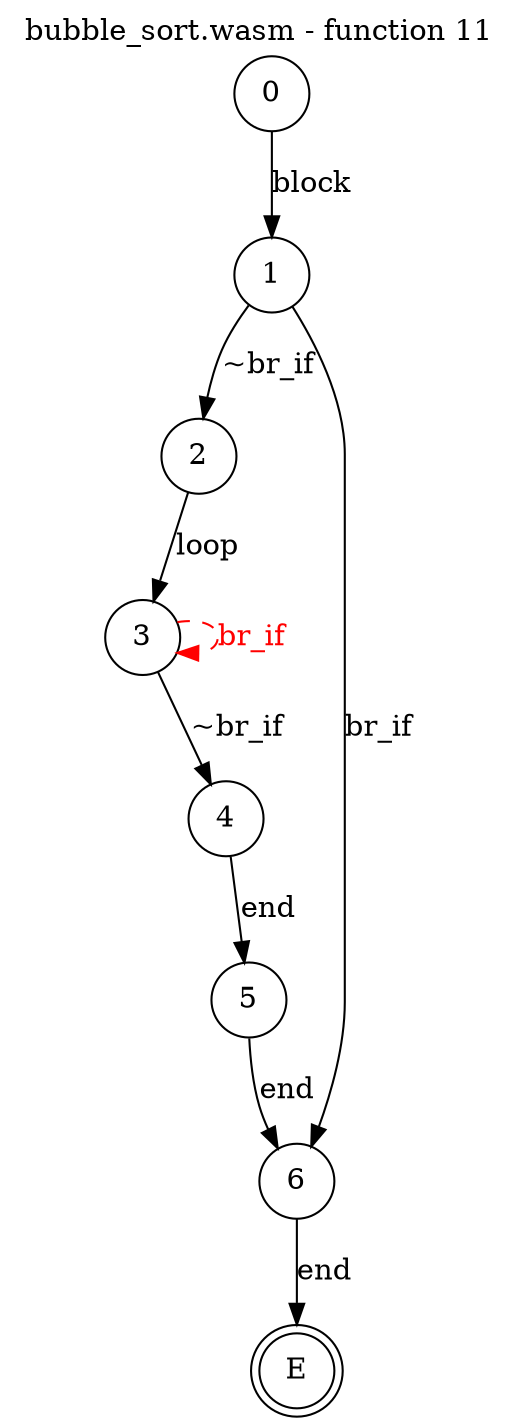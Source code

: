 digraph finite_state_machine {
    label = "bubble_sort.wasm - function 11"
    labelloc =  t
    labelfontsize = 16
    labelfontcolor = black
    labelfontname = "Helvetica"
    node [shape = doublecircle]; E ;
node [shape=circle, fontcolor=black, style="", label="0"]0
node [shape=circle, fontcolor=black, style="", label="1"]1
node [shape=circle, fontcolor=black, style="", label="2"]2
node [shape=circle, fontcolor=black, style="", label="3"]3
node [shape=circle, fontcolor=black, style="", label="4"]4
node [shape=circle, fontcolor=black, style="", label="5"]5
node [shape=circle, fontcolor=black, style="", label="6"]6
node [shape=circle, fontcolor=black, style="", label="E"]E
    0 -> 1[label="block"];
    1 -> 2[label="~br_if"];
    1 -> 6[label="br_if"];
    2 -> 3[label="loop"];
    3 -> 4[label="~br_if"];
    3 -> 3[style="dashed" color="red" fontcolor="red" label="br_if"];
    4 -> 5[label="end"];
    5 -> 6[label="end"];
    6 -> E[label="end"];
}

